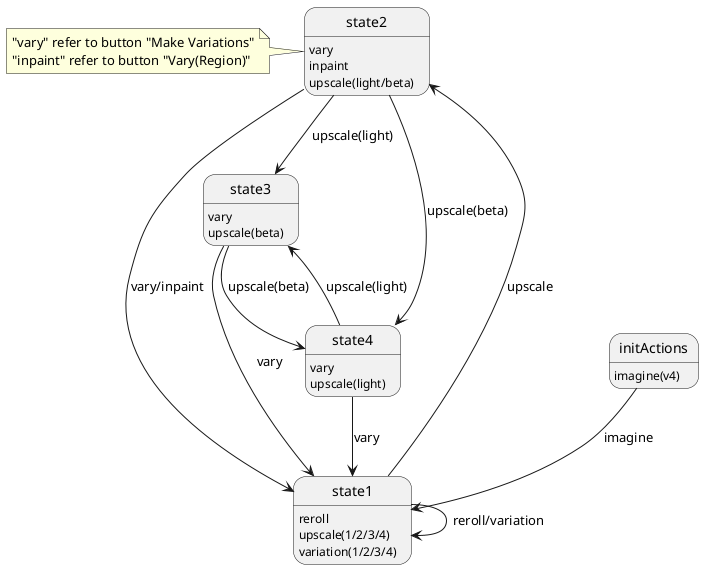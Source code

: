 @startuml
state initActions{
  initActions : imagine(v4)
}

state state1 {
  state1 : reroll
  state1 : upscale(1/2/3/4)
  state1 : variation(1/2/3/4)
}

state state2 {
  state2: vary
  state2: inpaint
  state2: upscale(light/beta)
}
note left of state2
  "vary" refer to button "Make Variations"
  "inpaint" refer to button "Vary(Region)"
end note

state state3 {
  state3: vary
  state3: upscale(beta)
}

state state4 {
  state4: vary
  state4: upscale(light)
}

initActions --> state1 : imagine

state1 --> state1 : reroll/variation
state1 --> state2 : upscale

state2 --> state1 : vary/inpaint
state2 --> state3 : upscale(light)
state2 --> state4 : upscale(beta)

state3 --> state4 : upscale(beta)
state3 --> state1 : vary

state4 --> state3 : upscale(light)
state4 --> state1 : vary
@enduml